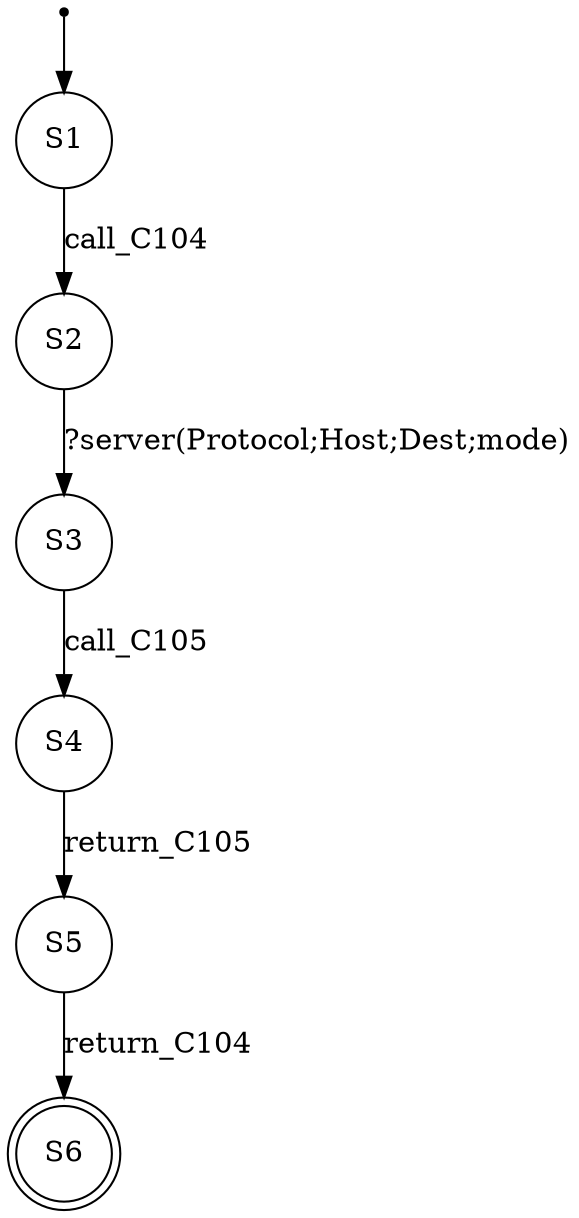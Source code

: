 digraph LTS {
S00[shape=point]
S1[label=S1,shape=circle];
S2[label=S2,shape=circle];
S3[label=S3,shape=circle];
S4[label=S4,shape=circle];
S5[label=S5,shape=circle];
S6[label=S6,shape=doublecircle];
S00 -> S1
S1 -> S2[label ="call_C104"];
S2 -> S3[label ="?server(Protocol;Host;Dest;mode)"];
S3 -> S4[label ="call_C105"];
S4 -> S5[label ="return_C105"];
S5 -> S6[label ="return_C104"];
}
